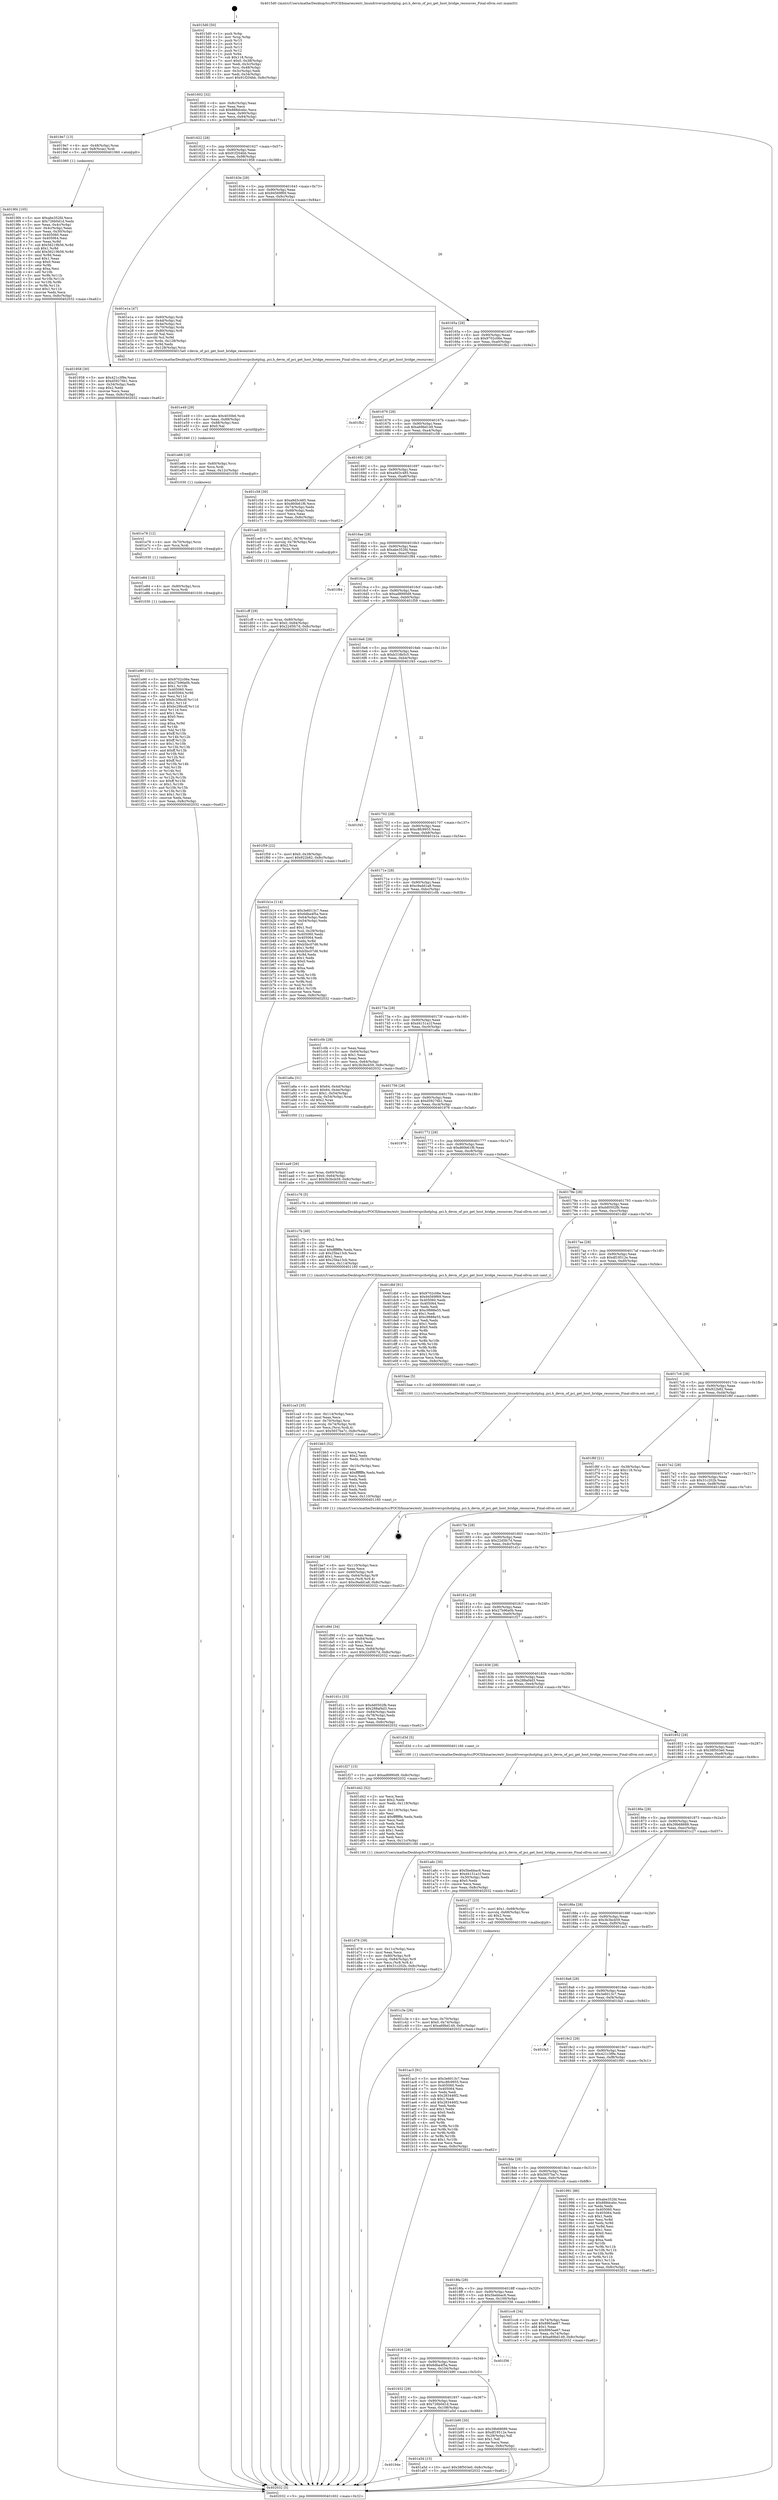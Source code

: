 digraph "0x4015d0" {
  label = "0x4015d0 (/mnt/c/Users/mathe/Desktop/tcc/POCII/binaries/extr_linuxdriverspcihotplug..pci.h_devm_of_pci_get_host_bridge_resources_Final-ollvm.out::main(0))"
  labelloc = "t"
  node[shape=record]

  Entry [label="",width=0.3,height=0.3,shape=circle,fillcolor=black,style=filled]
  "0x401602" [label="{
     0x401602 [32]\l
     | [instrs]\l
     &nbsp;&nbsp;0x401602 \<+6\>: mov -0x8c(%rbp),%eax\l
     &nbsp;&nbsp;0x401608 \<+2\>: mov %eax,%ecx\l
     &nbsp;&nbsp;0x40160a \<+6\>: sub $0x888dcebc,%ecx\l
     &nbsp;&nbsp;0x401610 \<+6\>: mov %eax,-0x90(%rbp)\l
     &nbsp;&nbsp;0x401616 \<+6\>: mov %ecx,-0x94(%rbp)\l
     &nbsp;&nbsp;0x40161c \<+6\>: je 00000000004019e7 \<main+0x417\>\l
  }"]
  "0x4019e7" [label="{
     0x4019e7 [13]\l
     | [instrs]\l
     &nbsp;&nbsp;0x4019e7 \<+4\>: mov -0x48(%rbp),%rax\l
     &nbsp;&nbsp;0x4019eb \<+4\>: mov 0x8(%rax),%rdi\l
     &nbsp;&nbsp;0x4019ef \<+5\>: call 0000000000401060 \<atoi@plt\>\l
     | [calls]\l
     &nbsp;&nbsp;0x401060 \{1\} (unknown)\l
  }"]
  "0x401622" [label="{
     0x401622 [28]\l
     | [instrs]\l
     &nbsp;&nbsp;0x401622 \<+5\>: jmp 0000000000401627 \<main+0x57\>\l
     &nbsp;&nbsp;0x401627 \<+6\>: mov -0x90(%rbp),%eax\l
     &nbsp;&nbsp;0x40162d \<+5\>: sub $0x91f204bb,%eax\l
     &nbsp;&nbsp;0x401632 \<+6\>: mov %eax,-0x98(%rbp)\l
     &nbsp;&nbsp;0x401638 \<+6\>: je 0000000000401958 \<main+0x388\>\l
  }"]
  Exit [label="",width=0.3,height=0.3,shape=circle,fillcolor=black,style=filled,peripheries=2]
  "0x401958" [label="{
     0x401958 [30]\l
     | [instrs]\l
     &nbsp;&nbsp;0x401958 \<+5\>: mov $0x421c3f9e,%eax\l
     &nbsp;&nbsp;0x40195d \<+5\>: mov $0xd59276b1,%ecx\l
     &nbsp;&nbsp;0x401962 \<+3\>: mov -0x34(%rbp),%edx\l
     &nbsp;&nbsp;0x401965 \<+3\>: cmp $0x2,%edx\l
     &nbsp;&nbsp;0x401968 \<+3\>: cmovne %ecx,%eax\l
     &nbsp;&nbsp;0x40196b \<+6\>: mov %eax,-0x8c(%rbp)\l
     &nbsp;&nbsp;0x401971 \<+5\>: jmp 0000000000402032 \<main+0xa62\>\l
  }"]
  "0x40163e" [label="{
     0x40163e [28]\l
     | [instrs]\l
     &nbsp;&nbsp;0x40163e \<+5\>: jmp 0000000000401643 \<main+0x73\>\l
     &nbsp;&nbsp;0x401643 \<+6\>: mov -0x90(%rbp),%eax\l
     &nbsp;&nbsp;0x401649 \<+5\>: sub $0x94569f69,%eax\l
     &nbsp;&nbsp;0x40164e \<+6\>: mov %eax,-0x9c(%rbp)\l
     &nbsp;&nbsp;0x401654 \<+6\>: je 0000000000401e1a \<main+0x84a\>\l
  }"]
  "0x402032" [label="{
     0x402032 [5]\l
     | [instrs]\l
     &nbsp;&nbsp;0x402032 \<+5\>: jmp 0000000000401602 \<main+0x32\>\l
  }"]
  "0x4015d0" [label="{
     0x4015d0 [50]\l
     | [instrs]\l
     &nbsp;&nbsp;0x4015d0 \<+1\>: push %rbp\l
     &nbsp;&nbsp;0x4015d1 \<+3\>: mov %rsp,%rbp\l
     &nbsp;&nbsp;0x4015d4 \<+2\>: push %r15\l
     &nbsp;&nbsp;0x4015d6 \<+2\>: push %r14\l
     &nbsp;&nbsp;0x4015d8 \<+2\>: push %r13\l
     &nbsp;&nbsp;0x4015da \<+2\>: push %r12\l
     &nbsp;&nbsp;0x4015dc \<+1\>: push %rbx\l
     &nbsp;&nbsp;0x4015dd \<+7\>: sub $0x118,%rsp\l
     &nbsp;&nbsp;0x4015e4 \<+7\>: movl $0x0,-0x38(%rbp)\l
     &nbsp;&nbsp;0x4015eb \<+3\>: mov %edi,-0x3c(%rbp)\l
     &nbsp;&nbsp;0x4015ee \<+4\>: mov %rsi,-0x48(%rbp)\l
     &nbsp;&nbsp;0x4015f2 \<+3\>: mov -0x3c(%rbp),%edi\l
     &nbsp;&nbsp;0x4015f5 \<+3\>: mov %edi,-0x34(%rbp)\l
     &nbsp;&nbsp;0x4015f8 \<+10\>: movl $0x91f204bb,-0x8c(%rbp)\l
  }"]
  "0x401e90" [label="{
     0x401e90 [151]\l
     | [instrs]\l
     &nbsp;&nbsp;0x401e90 \<+5\>: mov $0x9702c06e,%eax\l
     &nbsp;&nbsp;0x401e95 \<+5\>: mov $0x27b96a0b,%edx\l
     &nbsp;&nbsp;0x401e9a \<+3\>: mov $0x1,%r10b\l
     &nbsp;&nbsp;0x401e9d \<+7\>: mov 0x405060,%esi\l
     &nbsp;&nbsp;0x401ea4 \<+8\>: mov 0x405064,%r9d\l
     &nbsp;&nbsp;0x401eac \<+3\>: mov %esi,%r11d\l
     &nbsp;&nbsp;0x401eaf \<+7\>: add $0xbc29bcdf,%r11d\l
     &nbsp;&nbsp;0x401eb6 \<+4\>: sub $0x1,%r11d\l
     &nbsp;&nbsp;0x401eba \<+7\>: sub $0xbc29bcdf,%r11d\l
     &nbsp;&nbsp;0x401ec1 \<+4\>: imul %r11d,%esi\l
     &nbsp;&nbsp;0x401ec5 \<+3\>: and $0x1,%esi\l
     &nbsp;&nbsp;0x401ec8 \<+3\>: cmp $0x0,%esi\l
     &nbsp;&nbsp;0x401ecb \<+3\>: sete %bl\l
     &nbsp;&nbsp;0x401ece \<+4\>: cmp $0xa,%r9d\l
     &nbsp;&nbsp;0x401ed2 \<+4\>: setl %r14b\l
     &nbsp;&nbsp;0x401ed6 \<+3\>: mov %bl,%r15b\l
     &nbsp;&nbsp;0x401ed9 \<+4\>: xor $0xff,%r15b\l
     &nbsp;&nbsp;0x401edd \<+3\>: mov %r14b,%r12b\l
     &nbsp;&nbsp;0x401ee0 \<+4\>: xor $0xff,%r12b\l
     &nbsp;&nbsp;0x401ee4 \<+4\>: xor $0x1,%r10b\l
     &nbsp;&nbsp;0x401ee8 \<+3\>: mov %r15b,%r13b\l
     &nbsp;&nbsp;0x401eeb \<+4\>: and $0xff,%r13b\l
     &nbsp;&nbsp;0x401eef \<+3\>: and %r10b,%bl\l
     &nbsp;&nbsp;0x401ef2 \<+3\>: mov %r12b,%cl\l
     &nbsp;&nbsp;0x401ef5 \<+3\>: and $0xff,%cl\l
     &nbsp;&nbsp;0x401ef8 \<+3\>: and %r10b,%r14b\l
     &nbsp;&nbsp;0x401efb \<+3\>: or %bl,%r13b\l
     &nbsp;&nbsp;0x401efe \<+3\>: or %r14b,%cl\l
     &nbsp;&nbsp;0x401f01 \<+3\>: xor %cl,%r13b\l
     &nbsp;&nbsp;0x401f04 \<+3\>: or %r12b,%r15b\l
     &nbsp;&nbsp;0x401f07 \<+4\>: xor $0xff,%r15b\l
     &nbsp;&nbsp;0x401f0b \<+4\>: or $0x1,%r10b\l
     &nbsp;&nbsp;0x401f0f \<+3\>: and %r10b,%r15b\l
     &nbsp;&nbsp;0x401f12 \<+3\>: or %r15b,%r13b\l
     &nbsp;&nbsp;0x401f15 \<+4\>: test $0x1,%r13b\l
     &nbsp;&nbsp;0x401f19 \<+3\>: cmovne %edx,%eax\l
     &nbsp;&nbsp;0x401f1c \<+6\>: mov %eax,-0x8c(%rbp)\l
     &nbsp;&nbsp;0x401f22 \<+5\>: jmp 0000000000402032 \<main+0xa62\>\l
  }"]
  "0x401e1a" [label="{
     0x401e1a [47]\l
     | [instrs]\l
     &nbsp;&nbsp;0x401e1a \<+4\>: mov -0x60(%rbp),%rdi\l
     &nbsp;&nbsp;0x401e1e \<+3\>: mov -0x4d(%rbp),%al\l
     &nbsp;&nbsp;0x401e21 \<+3\>: mov -0x4e(%rbp),%cl\l
     &nbsp;&nbsp;0x401e24 \<+4\>: mov -0x70(%rbp),%rdx\l
     &nbsp;&nbsp;0x401e28 \<+4\>: mov -0x80(%rbp),%r8\l
     &nbsp;&nbsp;0x401e2c \<+3\>: movzbl %al,%esi\l
     &nbsp;&nbsp;0x401e2f \<+4\>: movzbl %cl,%r9d\l
     &nbsp;&nbsp;0x401e33 \<+7\>: mov %rdx,-0x128(%rbp)\l
     &nbsp;&nbsp;0x401e3a \<+3\>: mov %r9d,%edx\l
     &nbsp;&nbsp;0x401e3d \<+7\>: mov -0x128(%rbp),%rcx\l
     &nbsp;&nbsp;0x401e44 \<+5\>: call 00000000004015a0 \<devm_of_pci_get_host_bridge_resources\>\l
     | [calls]\l
     &nbsp;&nbsp;0x4015a0 \{1\} (/mnt/c/Users/mathe/Desktop/tcc/POCII/binaries/extr_linuxdriverspcihotplug..pci.h_devm_of_pci_get_host_bridge_resources_Final-ollvm.out::devm_of_pci_get_host_bridge_resources)\l
  }"]
  "0x40165a" [label="{
     0x40165a [28]\l
     | [instrs]\l
     &nbsp;&nbsp;0x40165a \<+5\>: jmp 000000000040165f \<main+0x8f\>\l
     &nbsp;&nbsp;0x40165f \<+6\>: mov -0x90(%rbp),%eax\l
     &nbsp;&nbsp;0x401665 \<+5\>: sub $0x9702c06e,%eax\l
     &nbsp;&nbsp;0x40166a \<+6\>: mov %eax,-0xa0(%rbp)\l
     &nbsp;&nbsp;0x401670 \<+6\>: je 0000000000401fb2 \<main+0x9e2\>\l
  }"]
  "0x401e84" [label="{
     0x401e84 [12]\l
     | [instrs]\l
     &nbsp;&nbsp;0x401e84 \<+4\>: mov -0x80(%rbp),%rcx\l
     &nbsp;&nbsp;0x401e88 \<+3\>: mov %rcx,%rdi\l
     &nbsp;&nbsp;0x401e8b \<+5\>: call 0000000000401030 \<free@plt\>\l
     | [calls]\l
     &nbsp;&nbsp;0x401030 \{1\} (unknown)\l
  }"]
  "0x401fb2" [label="{
     0x401fb2\l
  }", style=dashed]
  "0x401676" [label="{
     0x401676 [28]\l
     | [instrs]\l
     &nbsp;&nbsp;0x401676 \<+5\>: jmp 000000000040167b \<main+0xab\>\l
     &nbsp;&nbsp;0x40167b \<+6\>: mov -0x90(%rbp),%eax\l
     &nbsp;&nbsp;0x401681 \<+5\>: sub $0xa69bd149,%eax\l
     &nbsp;&nbsp;0x401686 \<+6\>: mov %eax,-0xa4(%rbp)\l
     &nbsp;&nbsp;0x40168c \<+6\>: je 0000000000401c58 \<main+0x688\>\l
  }"]
  "0x401e78" [label="{
     0x401e78 [12]\l
     | [instrs]\l
     &nbsp;&nbsp;0x401e78 \<+4\>: mov -0x70(%rbp),%rcx\l
     &nbsp;&nbsp;0x401e7c \<+3\>: mov %rcx,%rdi\l
     &nbsp;&nbsp;0x401e7f \<+5\>: call 0000000000401030 \<free@plt\>\l
     | [calls]\l
     &nbsp;&nbsp;0x401030 \{1\} (unknown)\l
  }"]
  "0x401c58" [label="{
     0x401c58 [30]\l
     | [instrs]\l
     &nbsp;&nbsp;0x401c58 \<+5\>: mov $0xa9d3c485,%eax\l
     &nbsp;&nbsp;0x401c5d \<+5\>: mov $0xd60b61f6,%ecx\l
     &nbsp;&nbsp;0x401c62 \<+3\>: mov -0x74(%rbp),%edx\l
     &nbsp;&nbsp;0x401c65 \<+3\>: cmp -0x68(%rbp),%edx\l
     &nbsp;&nbsp;0x401c68 \<+3\>: cmovl %ecx,%eax\l
     &nbsp;&nbsp;0x401c6b \<+6\>: mov %eax,-0x8c(%rbp)\l
     &nbsp;&nbsp;0x401c71 \<+5\>: jmp 0000000000402032 \<main+0xa62\>\l
  }"]
  "0x401692" [label="{
     0x401692 [28]\l
     | [instrs]\l
     &nbsp;&nbsp;0x401692 \<+5\>: jmp 0000000000401697 \<main+0xc7\>\l
     &nbsp;&nbsp;0x401697 \<+6\>: mov -0x90(%rbp),%eax\l
     &nbsp;&nbsp;0x40169d \<+5\>: sub $0xa9d3c485,%eax\l
     &nbsp;&nbsp;0x4016a2 \<+6\>: mov %eax,-0xa8(%rbp)\l
     &nbsp;&nbsp;0x4016a8 \<+6\>: je 0000000000401ce8 \<main+0x718\>\l
  }"]
  "0x401e66" [label="{
     0x401e66 [18]\l
     | [instrs]\l
     &nbsp;&nbsp;0x401e66 \<+4\>: mov -0x60(%rbp),%rcx\l
     &nbsp;&nbsp;0x401e6a \<+3\>: mov %rcx,%rdi\l
     &nbsp;&nbsp;0x401e6d \<+6\>: mov %eax,-0x12c(%rbp)\l
     &nbsp;&nbsp;0x401e73 \<+5\>: call 0000000000401030 \<free@plt\>\l
     | [calls]\l
     &nbsp;&nbsp;0x401030 \{1\} (unknown)\l
  }"]
  "0x401ce8" [label="{
     0x401ce8 [23]\l
     | [instrs]\l
     &nbsp;&nbsp;0x401ce8 \<+7\>: movl $0x1,-0x78(%rbp)\l
     &nbsp;&nbsp;0x401cef \<+4\>: movslq -0x78(%rbp),%rax\l
     &nbsp;&nbsp;0x401cf3 \<+4\>: shl $0x2,%rax\l
     &nbsp;&nbsp;0x401cf7 \<+3\>: mov %rax,%rdi\l
     &nbsp;&nbsp;0x401cfa \<+5\>: call 0000000000401050 \<malloc@plt\>\l
     | [calls]\l
     &nbsp;&nbsp;0x401050 \{1\} (unknown)\l
  }"]
  "0x4016ae" [label="{
     0x4016ae [28]\l
     | [instrs]\l
     &nbsp;&nbsp;0x4016ae \<+5\>: jmp 00000000004016b3 \<main+0xe3\>\l
     &nbsp;&nbsp;0x4016b3 \<+6\>: mov -0x90(%rbp),%eax\l
     &nbsp;&nbsp;0x4016b9 \<+5\>: sub $0xabe352fd,%eax\l
     &nbsp;&nbsp;0x4016be \<+6\>: mov %eax,-0xac(%rbp)\l
     &nbsp;&nbsp;0x4016c4 \<+6\>: je 0000000000401f84 \<main+0x9b4\>\l
  }"]
  "0x401e49" [label="{
     0x401e49 [29]\l
     | [instrs]\l
     &nbsp;&nbsp;0x401e49 \<+10\>: movabs $0x4030b6,%rdi\l
     &nbsp;&nbsp;0x401e53 \<+6\>: mov %eax,-0x88(%rbp)\l
     &nbsp;&nbsp;0x401e59 \<+6\>: mov -0x88(%rbp),%esi\l
     &nbsp;&nbsp;0x401e5f \<+2\>: mov $0x0,%al\l
     &nbsp;&nbsp;0x401e61 \<+5\>: call 0000000000401040 \<printf@plt\>\l
     | [calls]\l
     &nbsp;&nbsp;0x401040 \{1\} (unknown)\l
  }"]
  "0x401f84" [label="{
     0x401f84\l
  }", style=dashed]
  "0x4016ca" [label="{
     0x4016ca [28]\l
     | [instrs]\l
     &nbsp;&nbsp;0x4016ca \<+5\>: jmp 00000000004016cf \<main+0xff\>\l
     &nbsp;&nbsp;0x4016cf \<+6\>: mov -0x90(%rbp),%eax\l
     &nbsp;&nbsp;0x4016d5 \<+5\>: sub $0xad8990d9,%eax\l
     &nbsp;&nbsp;0x4016da \<+6\>: mov %eax,-0xb0(%rbp)\l
     &nbsp;&nbsp;0x4016e0 \<+6\>: je 0000000000401f59 \<main+0x989\>\l
  }"]
  "0x401d76" [label="{
     0x401d76 [39]\l
     | [instrs]\l
     &nbsp;&nbsp;0x401d76 \<+6\>: mov -0x11c(%rbp),%ecx\l
     &nbsp;&nbsp;0x401d7c \<+3\>: imul %eax,%ecx\l
     &nbsp;&nbsp;0x401d7f \<+4\>: mov -0x80(%rbp),%r8\l
     &nbsp;&nbsp;0x401d83 \<+7\>: movslq -0x84(%rbp),%r9\l
     &nbsp;&nbsp;0x401d8a \<+4\>: mov %ecx,(%r8,%r9,4)\l
     &nbsp;&nbsp;0x401d8e \<+10\>: movl $0x31c202b,-0x8c(%rbp)\l
     &nbsp;&nbsp;0x401d98 \<+5\>: jmp 0000000000402032 \<main+0xa62\>\l
  }"]
  "0x401f59" [label="{
     0x401f59 [22]\l
     | [instrs]\l
     &nbsp;&nbsp;0x401f59 \<+7\>: movl $0x0,-0x38(%rbp)\l
     &nbsp;&nbsp;0x401f60 \<+10\>: movl $0x922b82,-0x8c(%rbp)\l
     &nbsp;&nbsp;0x401f6a \<+5\>: jmp 0000000000402032 \<main+0xa62\>\l
  }"]
  "0x4016e6" [label="{
     0x4016e6 [28]\l
     | [instrs]\l
     &nbsp;&nbsp;0x4016e6 \<+5\>: jmp 00000000004016eb \<main+0x11b\>\l
     &nbsp;&nbsp;0x4016eb \<+6\>: mov -0x90(%rbp),%eax\l
     &nbsp;&nbsp;0x4016f1 \<+5\>: sub $0xb318b5c5,%eax\l
     &nbsp;&nbsp;0x4016f6 \<+6\>: mov %eax,-0xb4(%rbp)\l
     &nbsp;&nbsp;0x4016fc \<+6\>: je 0000000000401f45 \<main+0x975\>\l
  }"]
  "0x401d42" [label="{
     0x401d42 [52]\l
     | [instrs]\l
     &nbsp;&nbsp;0x401d42 \<+2\>: xor %ecx,%ecx\l
     &nbsp;&nbsp;0x401d44 \<+5\>: mov $0x2,%edx\l
     &nbsp;&nbsp;0x401d49 \<+6\>: mov %edx,-0x118(%rbp)\l
     &nbsp;&nbsp;0x401d4f \<+1\>: cltd\l
     &nbsp;&nbsp;0x401d50 \<+6\>: mov -0x118(%rbp),%esi\l
     &nbsp;&nbsp;0x401d56 \<+2\>: idiv %esi\l
     &nbsp;&nbsp;0x401d58 \<+6\>: imul $0xfffffffe,%edx,%edx\l
     &nbsp;&nbsp;0x401d5e \<+2\>: mov %ecx,%edi\l
     &nbsp;&nbsp;0x401d60 \<+2\>: sub %edx,%edi\l
     &nbsp;&nbsp;0x401d62 \<+2\>: mov %ecx,%edx\l
     &nbsp;&nbsp;0x401d64 \<+3\>: sub $0x1,%edx\l
     &nbsp;&nbsp;0x401d67 \<+2\>: add %edx,%edi\l
     &nbsp;&nbsp;0x401d69 \<+2\>: sub %edi,%ecx\l
     &nbsp;&nbsp;0x401d6b \<+6\>: mov %ecx,-0x11c(%rbp)\l
     &nbsp;&nbsp;0x401d71 \<+5\>: call 0000000000401160 \<next_i\>\l
     | [calls]\l
     &nbsp;&nbsp;0x401160 \{1\} (/mnt/c/Users/mathe/Desktop/tcc/POCII/binaries/extr_linuxdriverspcihotplug..pci.h_devm_of_pci_get_host_bridge_resources_Final-ollvm.out::next_i)\l
  }"]
  "0x401f45" [label="{
     0x401f45\l
  }", style=dashed]
  "0x401702" [label="{
     0x401702 [28]\l
     | [instrs]\l
     &nbsp;&nbsp;0x401702 \<+5\>: jmp 0000000000401707 \<main+0x137\>\l
     &nbsp;&nbsp;0x401707 \<+6\>: mov -0x90(%rbp),%eax\l
     &nbsp;&nbsp;0x40170d \<+5\>: sub $0xc8fc9955,%eax\l
     &nbsp;&nbsp;0x401712 \<+6\>: mov %eax,-0xb8(%rbp)\l
     &nbsp;&nbsp;0x401718 \<+6\>: je 0000000000401b1e \<main+0x54e\>\l
  }"]
  "0x401cff" [label="{
     0x401cff [29]\l
     | [instrs]\l
     &nbsp;&nbsp;0x401cff \<+4\>: mov %rax,-0x80(%rbp)\l
     &nbsp;&nbsp;0x401d03 \<+10\>: movl $0x0,-0x84(%rbp)\l
     &nbsp;&nbsp;0x401d0d \<+10\>: movl $0x22d5fc7d,-0x8c(%rbp)\l
     &nbsp;&nbsp;0x401d17 \<+5\>: jmp 0000000000402032 \<main+0xa62\>\l
  }"]
  "0x401b1e" [label="{
     0x401b1e [114]\l
     | [instrs]\l
     &nbsp;&nbsp;0x401b1e \<+5\>: mov $0x3e6013c7,%eax\l
     &nbsp;&nbsp;0x401b23 \<+5\>: mov $0x6dba4f5a,%ecx\l
     &nbsp;&nbsp;0x401b28 \<+3\>: mov -0x64(%rbp),%edx\l
     &nbsp;&nbsp;0x401b2b \<+3\>: cmp -0x54(%rbp),%edx\l
     &nbsp;&nbsp;0x401b2e \<+4\>: setl %sil\l
     &nbsp;&nbsp;0x401b32 \<+4\>: and $0x1,%sil\l
     &nbsp;&nbsp;0x401b36 \<+4\>: mov %sil,-0x29(%rbp)\l
     &nbsp;&nbsp;0x401b3a \<+7\>: mov 0x405060,%edx\l
     &nbsp;&nbsp;0x401b41 \<+7\>: mov 0x405064,%edi\l
     &nbsp;&nbsp;0x401b48 \<+3\>: mov %edx,%r8d\l
     &nbsp;&nbsp;0x401b4b \<+7\>: add $0xb5bc07d6,%r8d\l
     &nbsp;&nbsp;0x401b52 \<+4\>: sub $0x1,%r8d\l
     &nbsp;&nbsp;0x401b56 \<+7\>: sub $0xb5bc07d6,%r8d\l
     &nbsp;&nbsp;0x401b5d \<+4\>: imul %r8d,%edx\l
     &nbsp;&nbsp;0x401b61 \<+3\>: and $0x1,%edx\l
     &nbsp;&nbsp;0x401b64 \<+3\>: cmp $0x0,%edx\l
     &nbsp;&nbsp;0x401b67 \<+4\>: sete %sil\l
     &nbsp;&nbsp;0x401b6b \<+3\>: cmp $0xa,%edi\l
     &nbsp;&nbsp;0x401b6e \<+4\>: setl %r9b\l
     &nbsp;&nbsp;0x401b72 \<+3\>: mov %sil,%r10b\l
     &nbsp;&nbsp;0x401b75 \<+3\>: and %r9b,%r10b\l
     &nbsp;&nbsp;0x401b78 \<+3\>: xor %r9b,%sil\l
     &nbsp;&nbsp;0x401b7b \<+3\>: or %sil,%r10b\l
     &nbsp;&nbsp;0x401b7e \<+4\>: test $0x1,%r10b\l
     &nbsp;&nbsp;0x401b82 \<+3\>: cmovne %ecx,%eax\l
     &nbsp;&nbsp;0x401b85 \<+6\>: mov %eax,-0x8c(%rbp)\l
     &nbsp;&nbsp;0x401b8b \<+5\>: jmp 0000000000402032 \<main+0xa62\>\l
  }"]
  "0x40171e" [label="{
     0x40171e [28]\l
     | [instrs]\l
     &nbsp;&nbsp;0x40171e \<+5\>: jmp 0000000000401723 \<main+0x153\>\l
     &nbsp;&nbsp;0x401723 \<+6\>: mov -0x90(%rbp),%eax\l
     &nbsp;&nbsp;0x401729 \<+5\>: sub $0xc9add1a8,%eax\l
     &nbsp;&nbsp;0x40172e \<+6\>: mov %eax,-0xbc(%rbp)\l
     &nbsp;&nbsp;0x401734 \<+6\>: je 0000000000401c0b \<main+0x63b\>\l
  }"]
  "0x401ca3" [label="{
     0x401ca3 [35]\l
     | [instrs]\l
     &nbsp;&nbsp;0x401ca3 \<+6\>: mov -0x114(%rbp),%ecx\l
     &nbsp;&nbsp;0x401ca9 \<+3\>: imul %eax,%ecx\l
     &nbsp;&nbsp;0x401cac \<+4\>: mov -0x70(%rbp),%rsi\l
     &nbsp;&nbsp;0x401cb0 \<+4\>: movslq -0x74(%rbp),%rdi\l
     &nbsp;&nbsp;0x401cb4 \<+3\>: mov %ecx,(%rsi,%rdi,4)\l
     &nbsp;&nbsp;0x401cb7 \<+10\>: movl $0x5657ba7c,-0x8c(%rbp)\l
     &nbsp;&nbsp;0x401cc1 \<+5\>: jmp 0000000000402032 \<main+0xa62\>\l
  }"]
  "0x401c0b" [label="{
     0x401c0b [28]\l
     | [instrs]\l
     &nbsp;&nbsp;0x401c0b \<+2\>: xor %eax,%eax\l
     &nbsp;&nbsp;0x401c0d \<+3\>: mov -0x64(%rbp),%ecx\l
     &nbsp;&nbsp;0x401c10 \<+3\>: sub $0x1,%eax\l
     &nbsp;&nbsp;0x401c13 \<+2\>: sub %eax,%ecx\l
     &nbsp;&nbsp;0x401c15 \<+3\>: mov %ecx,-0x64(%rbp)\l
     &nbsp;&nbsp;0x401c18 \<+10\>: movl $0x3b3bcb59,-0x8c(%rbp)\l
     &nbsp;&nbsp;0x401c22 \<+5\>: jmp 0000000000402032 \<main+0xa62\>\l
  }"]
  "0x40173a" [label="{
     0x40173a [28]\l
     | [instrs]\l
     &nbsp;&nbsp;0x40173a \<+5\>: jmp 000000000040173f \<main+0x16f\>\l
     &nbsp;&nbsp;0x40173f \<+6\>: mov -0x90(%rbp),%eax\l
     &nbsp;&nbsp;0x401745 \<+5\>: sub $0xd4151a1f,%eax\l
     &nbsp;&nbsp;0x40174a \<+6\>: mov %eax,-0xc0(%rbp)\l
     &nbsp;&nbsp;0x401750 \<+6\>: je 0000000000401a8a \<main+0x4ba\>\l
  }"]
  "0x401c7b" [label="{
     0x401c7b [40]\l
     | [instrs]\l
     &nbsp;&nbsp;0x401c7b \<+5\>: mov $0x2,%ecx\l
     &nbsp;&nbsp;0x401c80 \<+1\>: cltd\l
     &nbsp;&nbsp;0x401c81 \<+2\>: idiv %ecx\l
     &nbsp;&nbsp;0x401c83 \<+6\>: imul $0xfffffffe,%edx,%ecx\l
     &nbsp;&nbsp;0x401c89 \<+6\>: sub $0x25ba13cb,%ecx\l
     &nbsp;&nbsp;0x401c8f \<+3\>: add $0x1,%ecx\l
     &nbsp;&nbsp;0x401c92 \<+6\>: add $0x25ba13cb,%ecx\l
     &nbsp;&nbsp;0x401c98 \<+6\>: mov %ecx,-0x114(%rbp)\l
     &nbsp;&nbsp;0x401c9e \<+5\>: call 0000000000401160 \<next_i\>\l
     | [calls]\l
     &nbsp;&nbsp;0x401160 \{1\} (/mnt/c/Users/mathe/Desktop/tcc/POCII/binaries/extr_linuxdriverspcihotplug..pci.h_devm_of_pci_get_host_bridge_resources_Final-ollvm.out::next_i)\l
  }"]
  "0x401a8a" [label="{
     0x401a8a [31]\l
     | [instrs]\l
     &nbsp;&nbsp;0x401a8a \<+4\>: movb $0x64,-0x4d(%rbp)\l
     &nbsp;&nbsp;0x401a8e \<+4\>: movb $0x64,-0x4e(%rbp)\l
     &nbsp;&nbsp;0x401a92 \<+7\>: movl $0x1,-0x54(%rbp)\l
     &nbsp;&nbsp;0x401a99 \<+4\>: movslq -0x54(%rbp),%rax\l
     &nbsp;&nbsp;0x401a9d \<+4\>: shl $0x2,%rax\l
     &nbsp;&nbsp;0x401aa1 \<+3\>: mov %rax,%rdi\l
     &nbsp;&nbsp;0x401aa4 \<+5\>: call 0000000000401050 \<malloc@plt\>\l
     | [calls]\l
     &nbsp;&nbsp;0x401050 \{1\} (unknown)\l
  }"]
  "0x401756" [label="{
     0x401756 [28]\l
     | [instrs]\l
     &nbsp;&nbsp;0x401756 \<+5\>: jmp 000000000040175b \<main+0x18b\>\l
     &nbsp;&nbsp;0x40175b \<+6\>: mov -0x90(%rbp),%eax\l
     &nbsp;&nbsp;0x401761 \<+5\>: sub $0xd59276b1,%eax\l
     &nbsp;&nbsp;0x401766 \<+6\>: mov %eax,-0xc4(%rbp)\l
     &nbsp;&nbsp;0x40176c \<+6\>: je 0000000000401976 \<main+0x3a6\>\l
  }"]
  "0x401c3e" [label="{
     0x401c3e [26]\l
     | [instrs]\l
     &nbsp;&nbsp;0x401c3e \<+4\>: mov %rax,-0x70(%rbp)\l
     &nbsp;&nbsp;0x401c42 \<+7\>: movl $0x0,-0x74(%rbp)\l
     &nbsp;&nbsp;0x401c49 \<+10\>: movl $0xa69bd149,-0x8c(%rbp)\l
     &nbsp;&nbsp;0x401c53 \<+5\>: jmp 0000000000402032 \<main+0xa62\>\l
  }"]
  "0x401976" [label="{
     0x401976\l
  }", style=dashed]
  "0x401772" [label="{
     0x401772 [28]\l
     | [instrs]\l
     &nbsp;&nbsp;0x401772 \<+5\>: jmp 0000000000401777 \<main+0x1a7\>\l
     &nbsp;&nbsp;0x401777 \<+6\>: mov -0x90(%rbp),%eax\l
     &nbsp;&nbsp;0x40177d \<+5\>: sub $0xd60b61f6,%eax\l
     &nbsp;&nbsp;0x401782 \<+6\>: mov %eax,-0xc8(%rbp)\l
     &nbsp;&nbsp;0x401788 \<+6\>: je 0000000000401c76 \<main+0x6a6\>\l
  }"]
  "0x401be7" [label="{
     0x401be7 [36]\l
     | [instrs]\l
     &nbsp;&nbsp;0x401be7 \<+6\>: mov -0x110(%rbp),%ecx\l
     &nbsp;&nbsp;0x401bed \<+3\>: imul %eax,%ecx\l
     &nbsp;&nbsp;0x401bf0 \<+4\>: mov -0x60(%rbp),%r8\l
     &nbsp;&nbsp;0x401bf4 \<+4\>: movslq -0x64(%rbp),%r9\l
     &nbsp;&nbsp;0x401bf8 \<+4\>: mov %ecx,(%r8,%r9,4)\l
     &nbsp;&nbsp;0x401bfc \<+10\>: movl $0xc9add1a8,-0x8c(%rbp)\l
     &nbsp;&nbsp;0x401c06 \<+5\>: jmp 0000000000402032 \<main+0xa62\>\l
  }"]
  "0x401c76" [label="{
     0x401c76 [5]\l
     | [instrs]\l
     &nbsp;&nbsp;0x401c76 \<+5\>: call 0000000000401160 \<next_i\>\l
     | [calls]\l
     &nbsp;&nbsp;0x401160 \{1\} (/mnt/c/Users/mathe/Desktop/tcc/POCII/binaries/extr_linuxdriverspcihotplug..pci.h_devm_of_pci_get_host_bridge_resources_Final-ollvm.out::next_i)\l
  }"]
  "0x40178e" [label="{
     0x40178e [28]\l
     | [instrs]\l
     &nbsp;&nbsp;0x40178e \<+5\>: jmp 0000000000401793 \<main+0x1c3\>\l
     &nbsp;&nbsp;0x401793 \<+6\>: mov -0x90(%rbp),%eax\l
     &nbsp;&nbsp;0x401799 \<+5\>: sub $0xdd0502fb,%eax\l
     &nbsp;&nbsp;0x40179e \<+6\>: mov %eax,-0xcc(%rbp)\l
     &nbsp;&nbsp;0x4017a4 \<+6\>: je 0000000000401dbf \<main+0x7ef\>\l
  }"]
  "0x401bb3" [label="{
     0x401bb3 [52]\l
     | [instrs]\l
     &nbsp;&nbsp;0x401bb3 \<+2\>: xor %ecx,%ecx\l
     &nbsp;&nbsp;0x401bb5 \<+5\>: mov $0x2,%edx\l
     &nbsp;&nbsp;0x401bba \<+6\>: mov %edx,-0x10c(%rbp)\l
     &nbsp;&nbsp;0x401bc0 \<+1\>: cltd\l
     &nbsp;&nbsp;0x401bc1 \<+6\>: mov -0x10c(%rbp),%esi\l
     &nbsp;&nbsp;0x401bc7 \<+2\>: idiv %esi\l
     &nbsp;&nbsp;0x401bc9 \<+6\>: imul $0xfffffffe,%edx,%edx\l
     &nbsp;&nbsp;0x401bcf \<+2\>: mov %ecx,%edi\l
     &nbsp;&nbsp;0x401bd1 \<+2\>: sub %edx,%edi\l
     &nbsp;&nbsp;0x401bd3 \<+2\>: mov %ecx,%edx\l
     &nbsp;&nbsp;0x401bd5 \<+3\>: sub $0x1,%edx\l
     &nbsp;&nbsp;0x401bd8 \<+2\>: add %edx,%edi\l
     &nbsp;&nbsp;0x401bda \<+2\>: sub %edi,%ecx\l
     &nbsp;&nbsp;0x401bdc \<+6\>: mov %ecx,-0x110(%rbp)\l
     &nbsp;&nbsp;0x401be2 \<+5\>: call 0000000000401160 \<next_i\>\l
     | [calls]\l
     &nbsp;&nbsp;0x401160 \{1\} (/mnt/c/Users/mathe/Desktop/tcc/POCII/binaries/extr_linuxdriverspcihotplug..pci.h_devm_of_pci_get_host_bridge_resources_Final-ollvm.out::next_i)\l
  }"]
  "0x401dbf" [label="{
     0x401dbf [91]\l
     | [instrs]\l
     &nbsp;&nbsp;0x401dbf \<+5\>: mov $0x9702c06e,%eax\l
     &nbsp;&nbsp;0x401dc4 \<+5\>: mov $0x94569f69,%ecx\l
     &nbsp;&nbsp;0x401dc9 \<+7\>: mov 0x405060,%edx\l
     &nbsp;&nbsp;0x401dd0 \<+7\>: mov 0x405064,%esi\l
     &nbsp;&nbsp;0x401dd7 \<+2\>: mov %edx,%edi\l
     &nbsp;&nbsp;0x401dd9 \<+6\>: add $0xc9888e55,%edi\l
     &nbsp;&nbsp;0x401ddf \<+3\>: sub $0x1,%edi\l
     &nbsp;&nbsp;0x401de2 \<+6\>: sub $0xc9888e55,%edi\l
     &nbsp;&nbsp;0x401de8 \<+3\>: imul %edi,%edx\l
     &nbsp;&nbsp;0x401deb \<+3\>: and $0x1,%edx\l
     &nbsp;&nbsp;0x401dee \<+3\>: cmp $0x0,%edx\l
     &nbsp;&nbsp;0x401df1 \<+4\>: sete %r8b\l
     &nbsp;&nbsp;0x401df5 \<+3\>: cmp $0xa,%esi\l
     &nbsp;&nbsp;0x401df8 \<+4\>: setl %r9b\l
     &nbsp;&nbsp;0x401dfc \<+3\>: mov %r8b,%r10b\l
     &nbsp;&nbsp;0x401dff \<+3\>: and %r9b,%r10b\l
     &nbsp;&nbsp;0x401e02 \<+3\>: xor %r9b,%r8b\l
     &nbsp;&nbsp;0x401e05 \<+3\>: or %r8b,%r10b\l
     &nbsp;&nbsp;0x401e08 \<+4\>: test $0x1,%r10b\l
     &nbsp;&nbsp;0x401e0c \<+3\>: cmovne %ecx,%eax\l
     &nbsp;&nbsp;0x401e0f \<+6\>: mov %eax,-0x8c(%rbp)\l
     &nbsp;&nbsp;0x401e15 \<+5\>: jmp 0000000000402032 \<main+0xa62\>\l
  }"]
  "0x4017aa" [label="{
     0x4017aa [28]\l
     | [instrs]\l
     &nbsp;&nbsp;0x4017aa \<+5\>: jmp 00000000004017af \<main+0x1df\>\l
     &nbsp;&nbsp;0x4017af \<+6\>: mov -0x90(%rbp),%eax\l
     &nbsp;&nbsp;0x4017b5 \<+5\>: sub $0xdf19512e,%eax\l
     &nbsp;&nbsp;0x4017ba \<+6\>: mov %eax,-0xd0(%rbp)\l
     &nbsp;&nbsp;0x4017c0 \<+6\>: je 0000000000401bae \<main+0x5de\>\l
  }"]
  "0x401aa9" [label="{
     0x401aa9 [26]\l
     | [instrs]\l
     &nbsp;&nbsp;0x401aa9 \<+4\>: mov %rax,-0x60(%rbp)\l
     &nbsp;&nbsp;0x401aad \<+7\>: movl $0x0,-0x64(%rbp)\l
     &nbsp;&nbsp;0x401ab4 \<+10\>: movl $0x3b3bcb59,-0x8c(%rbp)\l
     &nbsp;&nbsp;0x401abe \<+5\>: jmp 0000000000402032 \<main+0xa62\>\l
  }"]
  "0x401bae" [label="{
     0x401bae [5]\l
     | [instrs]\l
     &nbsp;&nbsp;0x401bae \<+5\>: call 0000000000401160 \<next_i\>\l
     | [calls]\l
     &nbsp;&nbsp;0x401160 \{1\} (/mnt/c/Users/mathe/Desktop/tcc/POCII/binaries/extr_linuxdriverspcihotplug..pci.h_devm_of_pci_get_host_bridge_resources_Final-ollvm.out::next_i)\l
  }"]
  "0x4017c6" [label="{
     0x4017c6 [28]\l
     | [instrs]\l
     &nbsp;&nbsp;0x4017c6 \<+5\>: jmp 00000000004017cb \<main+0x1fb\>\l
     &nbsp;&nbsp;0x4017cb \<+6\>: mov -0x90(%rbp),%eax\l
     &nbsp;&nbsp;0x4017d1 \<+5\>: sub $0x922b82,%eax\l
     &nbsp;&nbsp;0x4017d6 \<+6\>: mov %eax,-0xd4(%rbp)\l
     &nbsp;&nbsp;0x4017dc \<+6\>: je 0000000000401f6f \<main+0x99f\>\l
  }"]
  "0x40194e" [label="{
     0x40194e\l
  }", style=dashed]
  "0x401f6f" [label="{
     0x401f6f [21]\l
     | [instrs]\l
     &nbsp;&nbsp;0x401f6f \<+3\>: mov -0x38(%rbp),%eax\l
     &nbsp;&nbsp;0x401f72 \<+7\>: add $0x118,%rsp\l
     &nbsp;&nbsp;0x401f79 \<+1\>: pop %rbx\l
     &nbsp;&nbsp;0x401f7a \<+2\>: pop %r12\l
     &nbsp;&nbsp;0x401f7c \<+2\>: pop %r13\l
     &nbsp;&nbsp;0x401f7e \<+2\>: pop %r14\l
     &nbsp;&nbsp;0x401f80 \<+2\>: pop %r15\l
     &nbsp;&nbsp;0x401f82 \<+1\>: pop %rbp\l
     &nbsp;&nbsp;0x401f83 \<+1\>: ret\l
  }"]
  "0x4017e2" [label="{
     0x4017e2 [28]\l
     | [instrs]\l
     &nbsp;&nbsp;0x4017e2 \<+5\>: jmp 00000000004017e7 \<main+0x217\>\l
     &nbsp;&nbsp;0x4017e7 \<+6\>: mov -0x90(%rbp),%eax\l
     &nbsp;&nbsp;0x4017ed \<+5\>: sub $0x31c202b,%eax\l
     &nbsp;&nbsp;0x4017f2 \<+6\>: mov %eax,-0xd8(%rbp)\l
     &nbsp;&nbsp;0x4017f8 \<+6\>: je 0000000000401d9d \<main+0x7cd\>\l
  }"]
  "0x401a5d" [label="{
     0x401a5d [15]\l
     | [instrs]\l
     &nbsp;&nbsp;0x401a5d \<+10\>: movl $0x38f503e0,-0x8c(%rbp)\l
     &nbsp;&nbsp;0x401a67 \<+5\>: jmp 0000000000402032 \<main+0xa62\>\l
  }"]
  "0x401d9d" [label="{
     0x401d9d [34]\l
     | [instrs]\l
     &nbsp;&nbsp;0x401d9d \<+2\>: xor %eax,%eax\l
     &nbsp;&nbsp;0x401d9f \<+6\>: mov -0x84(%rbp),%ecx\l
     &nbsp;&nbsp;0x401da5 \<+3\>: sub $0x1,%eax\l
     &nbsp;&nbsp;0x401da8 \<+2\>: sub %eax,%ecx\l
     &nbsp;&nbsp;0x401daa \<+6\>: mov %ecx,-0x84(%rbp)\l
     &nbsp;&nbsp;0x401db0 \<+10\>: movl $0x22d5fc7d,-0x8c(%rbp)\l
     &nbsp;&nbsp;0x401dba \<+5\>: jmp 0000000000402032 \<main+0xa62\>\l
  }"]
  "0x4017fe" [label="{
     0x4017fe [28]\l
     | [instrs]\l
     &nbsp;&nbsp;0x4017fe \<+5\>: jmp 0000000000401803 \<main+0x233\>\l
     &nbsp;&nbsp;0x401803 \<+6\>: mov -0x90(%rbp),%eax\l
     &nbsp;&nbsp;0x401809 \<+5\>: sub $0x22d5fc7d,%eax\l
     &nbsp;&nbsp;0x40180e \<+6\>: mov %eax,-0xdc(%rbp)\l
     &nbsp;&nbsp;0x401814 \<+6\>: je 0000000000401d1c \<main+0x74c\>\l
  }"]
  "0x401932" [label="{
     0x401932 [28]\l
     | [instrs]\l
     &nbsp;&nbsp;0x401932 \<+5\>: jmp 0000000000401937 \<main+0x367\>\l
     &nbsp;&nbsp;0x401937 \<+6\>: mov -0x90(%rbp),%eax\l
     &nbsp;&nbsp;0x40193d \<+5\>: sub $0x726b0d1d,%eax\l
     &nbsp;&nbsp;0x401942 \<+6\>: mov %eax,-0x108(%rbp)\l
     &nbsp;&nbsp;0x401948 \<+6\>: je 0000000000401a5d \<main+0x48d\>\l
  }"]
  "0x401d1c" [label="{
     0x401d1c [33]\l
     | [instrs]\l
     &nbsp;&nbsp;0x401d1c \<+5\>: mov $0xdd0502fb,%eax\l
     &nbsp;&nbsp;0x401d21 \<+5\>: mov $0x288af4d3,%ecx\l
     &nbsp;&nbsp;0x401d26 \<+6\>: mov -0x84(%rbp),%edx\l
     &nbsp;&nbsp;0x401d2c \<+3\>: cmp -0x78(%rbp),%edx\l
     &nbsp;&nbsp;0x401d2f \<+3\>: cmovl %ecx,%eax\l
     &nbsp;&nbsp;0x401d32 \<+6\>: mov %eax,-0x8c(%rbp)\l
     &nbsp;&nbsp;0x401d38 \<+5\>: jmp 0000000000402032 \<main+0xa62\>\l
  }"]
  "0x40181a" [label="{
     0x40181a [28]\l
     | [instrs]\l
     &nbsp;&nbsp;0x40181a \<+5\>: jmp 000000000040181f \<main+0x24f\>\l
     &nbsp;&nbsp;0x40181f \<+6\>: mov -0x90(%rbp),%eax\l
     &nbsp;&nbsp;0x401825 \<+5\>: sub $0x27b96a0b,%eax\l
     &nbsp;&nbsp;0x40182a \<+6\>: mov %eax,-0xe0(%rbp)\l
     &nbsp;&nbsp;0x401830 \<+6\>: je 0000000000401f27 \<main+0x957\>\l
  }"]
  "0x401b90" [label="{
     0x401b90 [30]\l
     | [instrs]\l
     &nbsp;&nbsp;0x401b90 \<+5\>: mov $0x39b68689,%eax\l
     &nbsp;&nbsp;0x401b95 \<+5\>: mov $0xdf19512e,%ecx\l
     &nbsp;&nbsp;0x401b9a \<+3\>: mov -0x29(%rbp),%dl\l
     &nbsp;&nbsp;0x401b9d \<+3\>: test $0x1,%dl\l
     &nbsp;&nbsp;0x401ba0 \<+3\>: cmovne %ecx,%eax\l
     &nbsp;&nbsp;0x401ba3 \<+6\>: mov %eax,-0x8c(%rbp)\l
     &nbsp;&nbsp;0x401ba9 \<+5\>: jmp 0000000000402032 \<main+0xa62\>\l
  }"]
  "0x401f27" [label="{
     0x401f27 [15]\l
     | [instrs]\l
     &nbsp;&nbsp;0x401f27 \<+10\>: movl $0xad8990d9,-0x8c(%rbp)\l
     &nbsp;&nbsp;0x401f31 \<+5\>: jmp 0000000000402032 \<main+0xa62\>\l
  }"]
  "0x401836" [label="{
     0x401836 [28]\l
     | [instrs]\l
     &nbsp;&nbsp;0x401836 \<+5\>: jmp 000000000040183b \<main+0x26b\>\l
     &nbsp;&nbsp;0x40183b \<+6\>: mov -0x90(%rbp),%eax\l
     &nbsp;&nbsp;0x401841 \<+5\>: sub $0x288af4d3,%eax\l
     &nbsp;&nbsp;0x401846 \<+6\>: mov %eax,-0xe4(%rbp)\l
     &nbsp;&nbsp;0x40184c \<+6\>: je 0000000000401d3d \<main+0x76d\>\l
  }"]
  "0x401916" [label="{
     0x401916 [28]\l
     | [instrs]\l
     &nbsp;&nbsp;0x401916 \<+5\>: jmp 000000000040191b \<main+0x34b\>\l
     &nbsp;&nbsp;0x40191b \<+6\>: mov -0x90(%rbp),%eax\l
     &nbsp;&nbsp;0x401921 \<+5\>: sub $0x6dba4f5a,%eax\l
     &nbsp;&nbsp;0x401926 \<+6\>: mov %eax,-0x104(%rbp)\l
     &nbsp;&nbsp;0x40192c \<+6\>: je 0000000000401b90 \<main+0x5c0\>\l
  }"]
  "0x401d3d" [label="{
     0x401d3d [5]\l
     | [instrs]\l
     &nbsp;&nbsp;0x401d3d \<+5\>: call 0000000000401160 \<next_i\>\l
     | [calls]\l
     &nbsp;&nbsp;0x401160 \{1\} (/mnt/c/Users/mathe/Desktop/tcc/POCII/binaries/extr_linuxdriverspcihotplug..pci.h_devm_of_pci_get_host_bridge_resources_Final-ollvm.out::next_i)\l
  }"]
  "0x401852" [label="{
     0x401852 [28]\l
     | [instrs]\l
     &nbsp;&nbsp;0x401852 \<+5\>: jmp 0000000000401857 \<main+0x287\>\l
     &nbsp;&nbsp;0x401857 \<+6\>: mov -0x90(%rbp),%eax\l
     &nbsp;&nbsp;0x40185d \<+5\>: sub $0x38f503e0,%eax\l
     &nbsp;&nbsp;0x401862 \<+6\>: mov %eax,-0xe8(%rbp)\l
     &nbsp;&nbsp;0x401868 \<+6\>: je 0000000000401a6c \<main+0x49c\>\l
  }"]
  "0x401f36" [label="{
     0x401f36\l
  }", style=dashed]
  "0x401a6c" [label="{
     0x401a6c [30]\l
     | [instrs]\l
     &nbsp;&nbsp;0x401a6c \<+5\>: mov $0x5bebbac6,%eax\l
     &nbsp;&nbsp;0x401a71 \<+5\>: mov $0xd4151a1f,%ecx\l
     &nbsp;&nbsp;0x401a76 \<+3\>: mov -0x30(%rbp),%edx\l
     &nbsp;&nbsp;0x401a79 \<+3\>: cmp $0x0,%edx\l
     &nbsp;&nbsp;0x401a7c \<+3\>: cmove %ecx,%eax\l
     &nbsp;&nbsp;0x401a7f \<+6\>: mov %eax,-0x8c(%rbp)\l
     &nbsp;&nbsp;0x401a85 \<+5\>: jmp 0000000000402032 \<main+0xa62\>\l
  }"]
  "0x40186e" [label="{
     0x40186e [28]\l
     | [instrs]\l
     &nbsp;&nbsp;0x40186e \<+5\>: jmp 0000000000401873 \<main+0x2a3\>\l
     &nbsp;&nbsp;0x401873 \<+6\>: mov -0x90(%rbp),%eax\l
     &nbsp;&nbsp;0x401879 \<+5\>: sub $0x39b68689,%eax\l
     &nbsp;&nbsp;0x40187e \<+6\>: mov %eax,-0xec(%rbp)\l
     &nbsp;&nbsp;0x401884 \<+6\>: je 0000000000401c27 \<main+0x657\>\l
  }"]
  "0x4018fa" [label="{
     0x4018fa [28]\l
     | [instrs]\l
     &nbsp;&nbsp;0x4018fa \<+5\>: jmp 00000000004018ff \<main+0x32f\>\l
     &nbsp;&nbsp;0x4018ff \<+6\>: mov -0x90(%rbp),%eax\l
     &nbsp;&nbsp;0x401905 \<+5\>: sub $0x5bebbac6,%eax\l
     &nbsp;&nbsp;0x40190a \<+6\>: mov %eax,-0x100(%rbp)\l
     &nbsp;&nbsp;0x401910 \<+6\>: je 0000000000401f36 \<main+0x966\>\l
  }"]
  "0x401c27" [label="{
     0x401c27 [23]\l
     | [instrs]\l
     &nbsp;&nbsp;0x401c27 \<+7\>: movl $0x1,-0x68(%rbp)\l
     &nbsp;&nbsp;0x401c2e \<+4\>: movslq -0x68(%rbp),%rax\l
     &nbsp;&nbsp;0x401c32 \<+4\>: shl $0x2,%rax\l
     &nbsp;&nbsp;0x401c36 \<+3\>: mov %rax,%rdi\l
     &nbsp;&nbsp;0x401c39 \<+5\>: call 0000000000401050 \<malloc@plt\>\l
     | [calls]\l
     &nbsp;&nbsp;0x401050 \{1\} (unknown)\l
  }"]
  "0x40188a" [label="{
     0x40188a [28]\l
     | [instrs]\l
     &nbsp;&nbsp;0x40188a \<+5\>: jmp 000000000040188f \<main+0x2bf\>\l
     &nbsp;&nbsp;0x40188f \<+6\>: mov -0x90(%rbp),%eax\l
     &nbsp;&nbsp;0x401895 \<+5\>: sub $0x3b3bcb59,%eax\l
     &nbsp;&nbsp;0x40189a \<+6\>: mov %eax,-0xf0(%rbp)\l
     &nbsp;&nbsp;0x4018a0 \<+6\>: je 0000000000401ac3 \<main+0x4f3\>\l
  }"]
  "0x401cc6" [label="{
     0x401cc6 [34]\l
     | [instrs]\l
     &nbsp;&nbsp;0x401cc6 \<+3\>: mov -0x74(%rbp),%eax\l
     &nbsp;&nbsp;0x401cc9 \<+5\>: add $0x8965ae67,%eax\l
     &nbsp;&nbsp;0x401cce \<+3\>: add $0x1,%eax\l
     &nbsp;&nbsp;0x401cd1 \<+5\>: sub $0x8965ae67,%eax\l
     &nbsp;&nbsp;0x401cd6 \<+3\>: mov %eax,-0x74(%rbp)\l
     &nbsp;&nbsp;0x401cd9 \<+10\>: movl $0xa69bd149,-0x8c(%rbp)\l
     &nbsp;&nbsp;0x401ce3 \<+5\>: jmp 0000000000402032 \<main+0xa62\>\l
  }"]
  "0x401ac3" [label="{
     0x401ac3 [91]\l
     | [instrs]\l
     &nbsp;&nbsp;0x401ac3 \<+5\>: mov $0x3e6013c7,%eax\l
     &nbsp;&nbsp;0x401ac8 \<+5\>: mov $0xc8fc9955,%ecx\l
     &nbsp;&nbsp;0x401acd \<+7\>: mov 0x405060,%edx\l
     &nbsp;&nbsp;0x401ad4 \<+7\>: mov 0x405064,%esi\l
     &nbsp;&nbsp;0x401adb \<+2\>: mov %edx,%edi\l
     &nbsp;&nbsp;0x401add \<+6\>: sub $0x283446f2,%edi\l
     &nbsp;&nbsp;0x401ae3 \<+3\>: sub $0x1,%edi\l
     &nbsp;&nbsp;0x401ae6 \<+6\>: add $0x283446f2,%edi\l
     &nbsp;&nbsp;0x401aec \<+3\>: imul %edi,%edx\l
     &nbsp;&nbsp;0x401aef \<+3\>: and $0x1,%edx\l
     &nbsp;&nbsp;0x401af2 \<+3\>: cmp $0x0,%edx\l
     &nbsp;&nbsp;0x401af5 \<+4\>: sete %r8b\l
     &nbsp;&nbsp;0x401af9 \<+3\>: cmp $0xa,%esi\l
     &nbsp;&nbsp;0x401afc \<+4\>: setl %r9b\l
     &nbsp;&nbsp;0x401b00 \<+3\>: mov %r8b,%r10b\l
     &nbsp;&nbsp;0x401b03 \<+3\>: and %r9b,%r10b\l
     &nbsp;&nbsp;0x401b06 \<+3\>: xor %r9b,%r8b\l
     &nbsp;&nbsp;0x401b09 \<+3\>: or %r8b,%r10b\l
     &nbsp;&nbsp;0x401b0c \<+4\>: test $0x1,%r10b\l
     &nbsp;&nbsp;0x401b10 \<+3\>: cmovne %ecx,%eax\l
     &nbsp;&nbsp;0x401b13 \<+6\>: mov %eax,-0x8c(%rbp)\l
     &nbsp;&nbsp;0x401b19 \<+5\>: jmp 0000000000402032 \<main+0xa62\>\l
  }"]
  "0x4018a6" [label="{
     0x4018a6 [28]\l
     | [instrs]\l
     &nbsp;&nbsp;0x4018a6 \<+5\>: jmp 00000000004018ab \<main+0x2db\>\l
     &nbsp;&nbsp;0x4018ab \<+6\>: mov -0x90(%rbp),%eax\l
     &nbsp;&nbsp;0x4018b1 \<+5\>: sub $0x3e6013c7,%eax\l
     &nbsp;&nbsp;0x4018b6 \<+6\>: mov %eax,-0xf4(%rbp)\l
     &nbsp;&nbsp;0x4018bc \<+6\>: je 0000000000401fa3 \<main+0x9d3\>\l
  }"]
  "0x4019f4" [label="{
     0x4019f4 [105]\l
     | [instrs]\l
     &nbsp;&nbsp;0x4019f4 \<+5\>: mov $0xabe352fd,%ecx\l
     &nbsp;&nbsp;0x4019f9 \<+5\>: mov $0x726b0d1d,%edx\l
     &nbsp;&nbsp;0x4019fe \<+3\>: mov %eax,-0x4c(%rbp)\l
     &nbsp;&nbsp;0x401a01 \<+3\>: mov -0x4c(%rbp),%eax\l
     &nbsp;&nbsp;0x401a04 \<+3\>: mov %eax,-0x30(%rbp)\l
     &nbsp;&nbsp;0x401a07 \<+7\>: mov 0x405060,%eax\l
     &nbsp;&nbsp;0x401a0e \<+7\>: mov 0x405064,%esi\l
     &nbsp;&nbsp;0x401a15 \<+3\>: mov %eax,%r8d\l
     &nbsp;&nbsp;0x401a18 \<+7\>: sub $0x56219b56,%r8d\l
     &nbsp;&nbsp;0x401a1f \<+4\>: sub $0x1,%r8d\l
     &nbsp;&nbsp;0x401a23 \<+7\>: add $0x56219b56,%r8d\l
     &nbsp;&nbsp;0x401a2a \<+4\>: imul %r8d,%eax\l
     &nbsp;&nbsp;0x401a2e \<+3\>: and $0x1,%eax\l
     &nbsp;&nbsp;0x401a31 \<+3\>: cmp $0x0,%eax\l
     &nbsp;&nbsp;0x401a34 \<+4\>: sete %r9b\l
     &nbsp;&nbsp;0x401a38 \<+3\>: cmp $0xa,%esi\l
     &nbsp;&nbsp;0x401a3b \<+4\>: setl %r10b\l
     &nbsp;&nbsp;0x401a3f \<+3\>: mov %r9b,%r11b\l
     &nbsp;&nbsp;0x401a42 \<+3\>: and %r10b,%r11b\l
     &nbsp;&nbsp;0x401a45 \<+3\>: xor %r10b,%r9b\l
     &nbsp;&nbsp;0x401a48 \<+3\>: or %r9b,%r11b\l
     &nbsp;&nbsp;0x401a4b \<+4\>: test $0x1,%r11b\l
     &nbsp;&nbsp;0x401a4f \<+3\>: cmovne %edx,%ecx\l
     &nbsp;&nbsp;0x401a52 \<+6\>: mov %ecx,-0x8c(%rbp)\l
     &nbsp;&nbsp;0x401a58 \<+5\>: jmp 0000000000402032 \<main+0xa62\>\l
  }"]
  "0x401fa3" [label="{
     0x401fa3\l
  }", style=dashed]
  "0x4018c2" [label="{
     0x4018c2 [28]\l
     | [instrs]\l
     &nbsp;&nbsp;0x4018c2 \<+5\>: jmp 00000000004018c7 \<main+0x2f7\>\l
     &nbsp;&nbsp;0x4018c7 \<+6\>: mov -0x90(%rbp),%eax\l
     &nbsp;&nbsp;0x4018cd \<+5\>: sub $0x421c3f9e,%eax\l
     &nbsp;&nbsp;0x4018d2 \<+6\>: mov %eax,-0xf8(%rbp)\l
     &nbsp;&nbsp;0x4018d8 \<+6\>: je 0000000000401991 \<main+0x3c1\>\l
  }"]
  "0x4018de" [label="{
     0x4018de [28]\l
     | [instrs]\l
     &nbsp;&nbsp;0x4018de \<+5\>: jmp 00000000004018e3 \<main+0x313\>\l
     &nbsp;&nbsp;0x4018e3 \<+6\>: mov -0x90(%rbp),%eax\l
     &nbsp;&nbsp;0x4018e9 \<+5\>: sub $0x5657ba7c,%eax\l
     &nbsp;&nbsp;0x4018ee \<+6\>: mov %eax,-0xfc(%rbp)\l
     &nbsp;&nbsp;0x4018f4 \<+6\>: je 0000000000401cc6 \<main+0x6f6\>\l
  }"]
  "0x401991" [label="{
     0x401991 [86]\l
     | [instrs]\l
     &nbsp;&nbsp;0x401991 \<+5\>: mov $0xabe352fd,%eax\l
     &nbsp;&nbsp;0x401996 \<+5\>: mov $0x888dcebc,%ecx\l
     &nbsp;&nbsp;0x40199b \<+2\>: xor %edx,%edx\l
     &nbsp;&nbsp;0x40199d \<+7\>: mov 0x405060,%esi\l
     &nbsp;&nbsp;0x4019a4 \<+7\>: mov 0x405064,%edi\l
     &nbsp;&nbsp;0x4019ab \<+3\>: sub $0x1,%edx\l
     &nbsp;&nbsp;0x4019ae \<+3\>: mov %esi,%r8d\l
     &nbsp;&nbsp;0x4019b1 \<+3\>: add %edx,%r8d\l
     &nbsp;&nbsp;0x4019b4 \<+4\>: imul %r8d,%esi\l
     &nbsp;&nbsp;0x4019b8 \<+3\>: and $0x1,%esi\l
     &nbsp;&nbsp;0x4019bb \<+3\>: cmp $0x0,%esi\l
     &nbsp;&nbsp;0x4019be \<+4\>: sete %r9b\l
     &nbsp;&nbsp;0x4019c2 \<+3\>: cmp $0xa,%edi\l
     &nbsp;&nbsp;0x4019c5 \<+4\>: setl %r10b\l
     &nbsp;&nbsp;0x4019c9 \<+3\>: mov %r9b,%r11b\l
     &nbsp;&nbsp;0x4019cc \<+3\>: and %r10b,%r11b\l
     &nbsp;&nbsp;0x4019cf \<+3\>: xor %r10b,%r9b\l
     &nbsp;&nbsp;0x4019d2 \<+3\>: or %r9b,%r11b\l
     &nbsp;&nbsp;0x4019d5 \<+4\>: test $0x1,%r11b\l
     &nbsp;&nbsp;0x4019d9 \<+3\>: cmovne %ecx,%eax\l
     &nbsp;&nbsp;0x4019dc \<+6\>: mov %eax,-0x8c(%rbp)\l
     &nbsp;&nbsp;0x4019e2 \<+5\>: jmp 0000000000402032 \<main+0xa62\>\l
  }"]
  Entry -> "0x4015d0" [label=" 1"]
  "0x401602" -> "0x4019e7" [label=" 1"]
  "0x401602" -> "0x401622" [label=" 28"]
  "0x401f6f" -> Exit [label=" 1"]
  "0x401622" -> "0x401958" [label=" 1"]
  "0x401622" -> "0x40163e" [label=" 27"]
  "0x401958" -> "0x402032" [label=" 1"]
  "0x4015d0" -> "0x401602" [label=" 1"]
  "0x402032" -> "0x401602" [label=" 28"]
  "0x401f59" -> "0x402032" [label=" 1"]
  "0x40163e" -> "0x401e1a" [label=" 1"]
  "0x40163e" -> "0x40165a" [label=" 26"]
  "0x401f27" -> "0x402032" [label=" 1"]
  "0x40165a" -> "0x401fb2" [label=" 0"]
  "0x40165a" -> "0x401676" [label=" 26"]
  "0x401e90" -> "0x402032" [label=" 1"]
  "0x401676" -> "0x401c58" [label=" 2"]
  "0x401676" -> "0x401692" [label=" 24"]
  "0x401e84" -> "0x401e90" [label=" 1"]
  "0x401692" -> "0x401ce8" [label=" 1"]
  "0x401692" -> "0x4016ae" [label=" 23"]
  "0x401e78" -> "0x401e84" [label=" 1"]
  "0x4016ae" -> "0x401f84" [label=" 0"]
  "0x4016ae" -> "0x4016ca" [label=" 23"]
  "0x401e66" -> "0x401e78" [label=" 1"]
  "0x4016ca" -> "0x401f59" [label=" 1"]
  "0x4016ca" -> "0x4016e6" [label=" 22"]
  "0x401e49" -> "0x401e66" [label=" 1"]
  "0x4016e6" -> "0x401f45" [label=" 0"]
  "0x4016e6" -> "0x401702" [label=" 22"]
  "0x401e1a" -> "0x401e49" [label=" 1"]
  "0x401702" -> "0x401b1e" [label=" 2"]
  "0x401702" -> "0x40171e" [label=" 20"]
  "0x401dbf" -> "0x402032" [label=" 1"]
  "0x40171e" -> "0x401c0b" [label=" 1"]
  "0x40171e" -> "0x40173a" [label=" 19"]
  "0x401d9d" -> "0x402032" [label=" 1"]
  "0x40173a" -> "0x401a8a" [label=" 1"]
  "0x40173a" -> "0x401756" [label=" 18"]
  "0x401d76" -> "0x402032" [label=" 1"]
  "0x401756" -> "0x401976" [label=" 0"]
  "0x401756" -> "0x401772" [label=" 18"]
  "0x401d42" -> "0x401d76" [label=" 1"]
  "0x401772" -> "0x401c76" [label=" 1"]
  "0x401772" -> "0x40178e" [label=" 17"]
  "0x401d3d" -> "0x401d42" [label=" 1"]
  "0x40178e" -> "0x401dbf" [label=" 1"]
  "0x40178e" -> "0x4017aa" [label=" 16"]
  "0x401d1c" -> "0x402032" [label=" 2"]
  "0x4017aa" -> "0x401bae" [label=" 1"]
  "0x4017aa" -> "0x4017c6" [label=" 15"]
  "0x401cff" -> "0x402032" [label=" 1"]
  "0x4017c6" -> "0x401f6f" [label=" 1"]
  "0x4017c6" -> "0x4017e2" [label=" 14"]
  "0x401ce8" -> "0x401cff" [label=" 1"]
  "0x4017e2" -> "0x401d9d" [label=" 1"]
  "0x4017e2" -> "0x4017fe" [label=" 13"]
  "0x401cc6" -> "0x402032" [label=" 1"]
  "0x4017fe" -> "0x401d1c" [label=" 2"]
  "0x4017fe" -> "0x40181a" [label=" 11"]
  "0x401c7b" -> "0x401ca3" [label=" 1"]
  "0x40181a" -> "0x401f27" [label=" 1"]
  "0x40181a" -> "0x401836" [label=" 10"]
  "0x401c76" -> "0x401c7b" [label=" 1"]
  "0x401836" -> "0x401d3d" [label=" 1"]
  "0x401836" -> "0x401852" [label=" 9"]
  "0x401c3e" -> "0x402032" [label=" 1"]
  "0x401852" -> "0x401a6c" [label=" 1"]
  "0x401852" -> "0x40186e" [label=" 8"]
  "0x401c27" -> "0x401c3e" [label=" 1"]
  "0x40186e" -> "0x401c27" [label=" 1"]
  "0x40186e" -> "0x40188a" [label=" 7"]
  "0x401be7" -> "0x402032" [label=" 1"]
  "0x40188a" -> "0x401ac3" [label=" 2"]
  "0x40188a" -> "0x4018a6" [label=" 5"]
  "0x401bb3" -> "0x401be7" [label=" 1"]
  "0x4018a6" -> "0x401fa3" [label=" 0"]
  "0x4018a6" -> "0x4018c2" [label=" 5"]
  "0x401b90" -> "0x402032" [label=" 2"]
  "0x4018c2" -> "0x401991" [label=" 1"]
  "0x4018c2" -> "0x4018de" [label=" 4"]
  "0x401991" -> "0x402032" [label=" 1"]
  "0x4019e7" -> "0x4019f4" [label=" 1"]
  "0x4019f4" -> "0x402032" [label=" 1"]
  "0x401bae" -> "0x401bb3" [label=" 1"]
  "0x4018de" -> "0x401cc6" [label=" 1"]
  "0x4018de" -> "0x4018fa" [label=" 3"]
  "0x401c0b" -> "0x402032" [label=" 1"]
  "0x4018fa" -> "0x401f36" [label=" 0"]
  "0x4018fa" -> "0x401916" [label=" 3"]
  "0x401c58" -> "0x402032" [label=" 2"]
  "0x401916" -> "0x401b90" [label=" 2"]
  "0x401916" -> "0x401932" [label=" 1"]
  "0x401ca3" -> "0x402032" [label=" 1"]
  "0x401932" -> "0x401a5d" [label=" 1"]
  "0x401932" -> "0x40194e" [label=" 0"]
  "0x401a5d" -> "0x402032" [label=" 1"]
  "0x401a6c" -> "0x402032" [label=" 1"]
  "0x401a8a" -> "0x401aa9" [label=" 1"]
  "0x401aa9" -> "0x402032" [label=" 1"]
  "0x401ac3" -> "0x402032" [label=" 2"]
  "0x401b1e" -> "0x402032" [label=" 2"]
}
